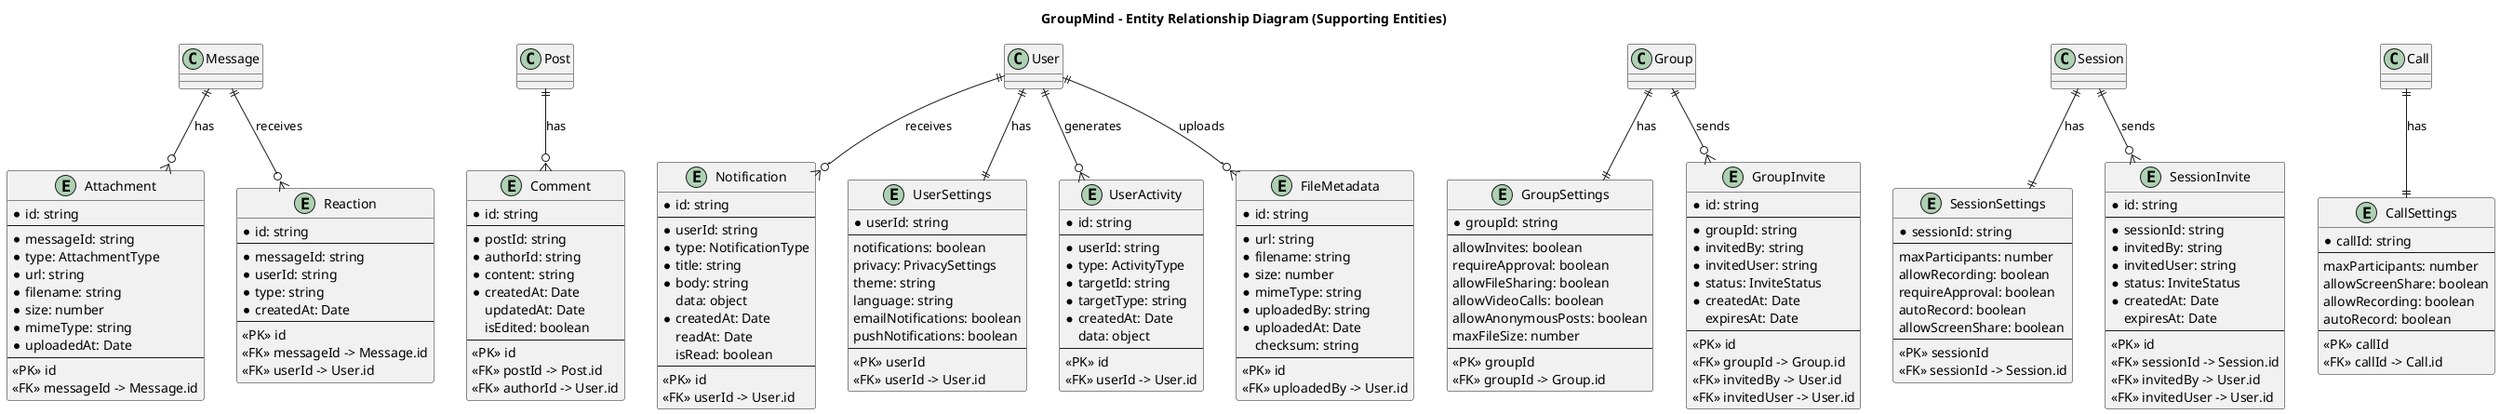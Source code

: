 @startuml ERD - Supporting Entities
title GroupMind - Entity Relationship Diagram (Supporting Entities)

skinparam entity {
  BackgroundColor LightGreen
  BorderColor DarkGreen
}

skinparam relationship {
  Color DarkBlue
}

' Message-related entities
entity "Attachment" {
  * id: string
  --
  * messageId: string
  * type: AttachmentType
  * url: string
  * filename: string
  * size: number
  * mimeType: string
  * uploadedAt: Date
  --
  <<PK>> id
  <<FK>> messageId -> Message.id
}

entity "Reaction" {
  * id: string
  --
  * messageId: string
  * userId: string
  * type: string
  * createdAt: Date
  --
  <<PK>> id
  <<FK>> messageId -> Message.id
  <<FK>> userId -> User.id
}

' Post-related entities
entity "Comment" {
  * id: string
  --
  * postId: string
  * authorId: string
  * content: string
  * createdAt: Date
  updatedAt: Date
  isEdited: boolean
  --
  <<PK>> id
  <<FK>> postId -> Post.id
  <<FK>> authorId -> User.id
}

' User-related entities
entity "Notification" {
  * id: string
  --
  * userId: string
  * type: NotificationType
  * title: string
  * body: string
  data: object
  * createdAt: Date
  readAt: Date
  isRead: boolean
  --
  <<PK>> id
  <<FK>> userId -> User.id
}

entity "UserSettings" {
  * userId: string
  --
  notifications: boolean
  privacy: PrivacySettings
  theme: string
  language: string
  emailNotifications: boolean
  pushNotifications: boolean
  --
  <<PK>> userId
  <<FK>> userId -> User.id
}

entity "UserActivity" {
  * id: string
  --
  * userId: string
  * type: ActivityType
  * targetId: string
  * targetType: string
  * createdAt: Date
  data: object
  --
  <<PK>> id
  <<FK>> userId -> User.id
}

' Settings entities
entity "GroupSettings" {
  * groupId: string
  --
  allowInvites: boolean
  requireApproval: boolean
  allowFileSharing: boolean
  allowVideoCalls: boolean
  allowAnonymousPosts: boolean
  maxFileSize: number
  --
  <<PK>> groupId
  <<FK>> groupId -> Group.id
}

entity "SessionSettings" {
  * sessionId: string
  --
  maxParticipants: number
  allowRecording: boolean
  requireApproval: boolean
  autoRecord: boolean
  allowScreenShare: boolean
  --
  <<PK>> sessionId
  <<FK>> sessionId -> Session.id
}

entity "CallSettings" {
  * callId: string
  --
  maxParticipants: number
  allowScreenShare: boolean
  allowRecording: boolean
  autoRecord: boolean
  --
  <<PK>> callId
  <<FK>> callId -> Call.id
}

' File and metadata entities
entity "FileMetadata" {
  * id: string
  --
  * url: string
  * filename: string
  * size: number
  * mimeType: string
  * uploadedBy: string
  * uploadedAt: Date
  checksum: string
  --
  <<PK>> id
  <<FK>> uploadedBy -> User.id
}

' Invitation entities
entity "GroupInvite" {
  * id: string
  --
  * groupId: string
  * invitedBy: string
  * invitedUser: string
  * status: InviteStatus
  * createdAt: Date
  expiresAt: Date
  --
  <<PK>> id
  <<FK>> groupId -> Group.id
  <<FK>> invitedBy -> User.id
  <<FK>> invitedUser -> User.id
}

entity "SessionInvite" {
  * id: string
  --
  * sessionId: string
  * invitedBy: string
  * invitedUser: string
  * status: InviteStatus
  * createdAt: Date
  expiresAt: Date
  --
  <<PK>> id
  <<FK>> sessionId -> Session.id
  <<FK>> invitedBy -> User.id
  <<FK>> invitedUser -> User.id
}

' Relationships - Message-related
Message ||--o{ Attachment : has
Message ||--o{ Reaction : receives

' Relationships - Post-related
Post ||--o{ Comment : has

' Relationships - User-related
User ||--o{ Notification : receives
User ||--|| UserSettings : has
User ||--o{ UserActivity : generates
User ||--o{ FileMetadata : uploads

' Relationships - Settings
Group ||--|| GroupSettings : has
Session ||--|| SessionSettings : has
Call ||--|| CallSettings : has

' Relationships - Invitations
Group ||--o{ GroupInvite : sends
Session ||--o{ SessionInvite : sends

@enduml 